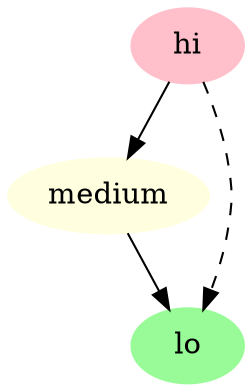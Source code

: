 digraph G {
  graph [URL="http://www.tbu.att.com/webdot_demo/default.html"]
  node [URL="/webdot_demo/\N.html", style=filled]
  edge [URL="\N.html"]

  hi [color=pink]
  medium [color=lightyellow]
  lo [color=palegreen]

  hi->medium->lo
  hi->lo [style=dashed]
}

//That's it!
//
// Here's what we did:
//
//   digraph G {           //Start definition of a directed graph named "G"
//
//     graph [URL="http... //Set an absolute URL attribute in the graph to 
//                         //handle mouse clicks that miss anything else
//
//     node [URL="http...  //Set a server_relative URL attribute for each node.
//                         //The "\N" is replaced by the node's name.
//                         //Also set to fill with color
//
//     edge [URL="http...  //Set a directory_relative URL attribute for each 
//                         //edge. The "\N" is replaced by the edge's name.
//                         //*** Mosaic doesn't support edge selection
//
//     hi [color=pink]     //set node colors
//     medium [color=...   //
//     lo [color=pale...   //
//
//     hi->medium->lo      //describe the graph
//     hi->lo [style=...   //
//
//   }                     //end
